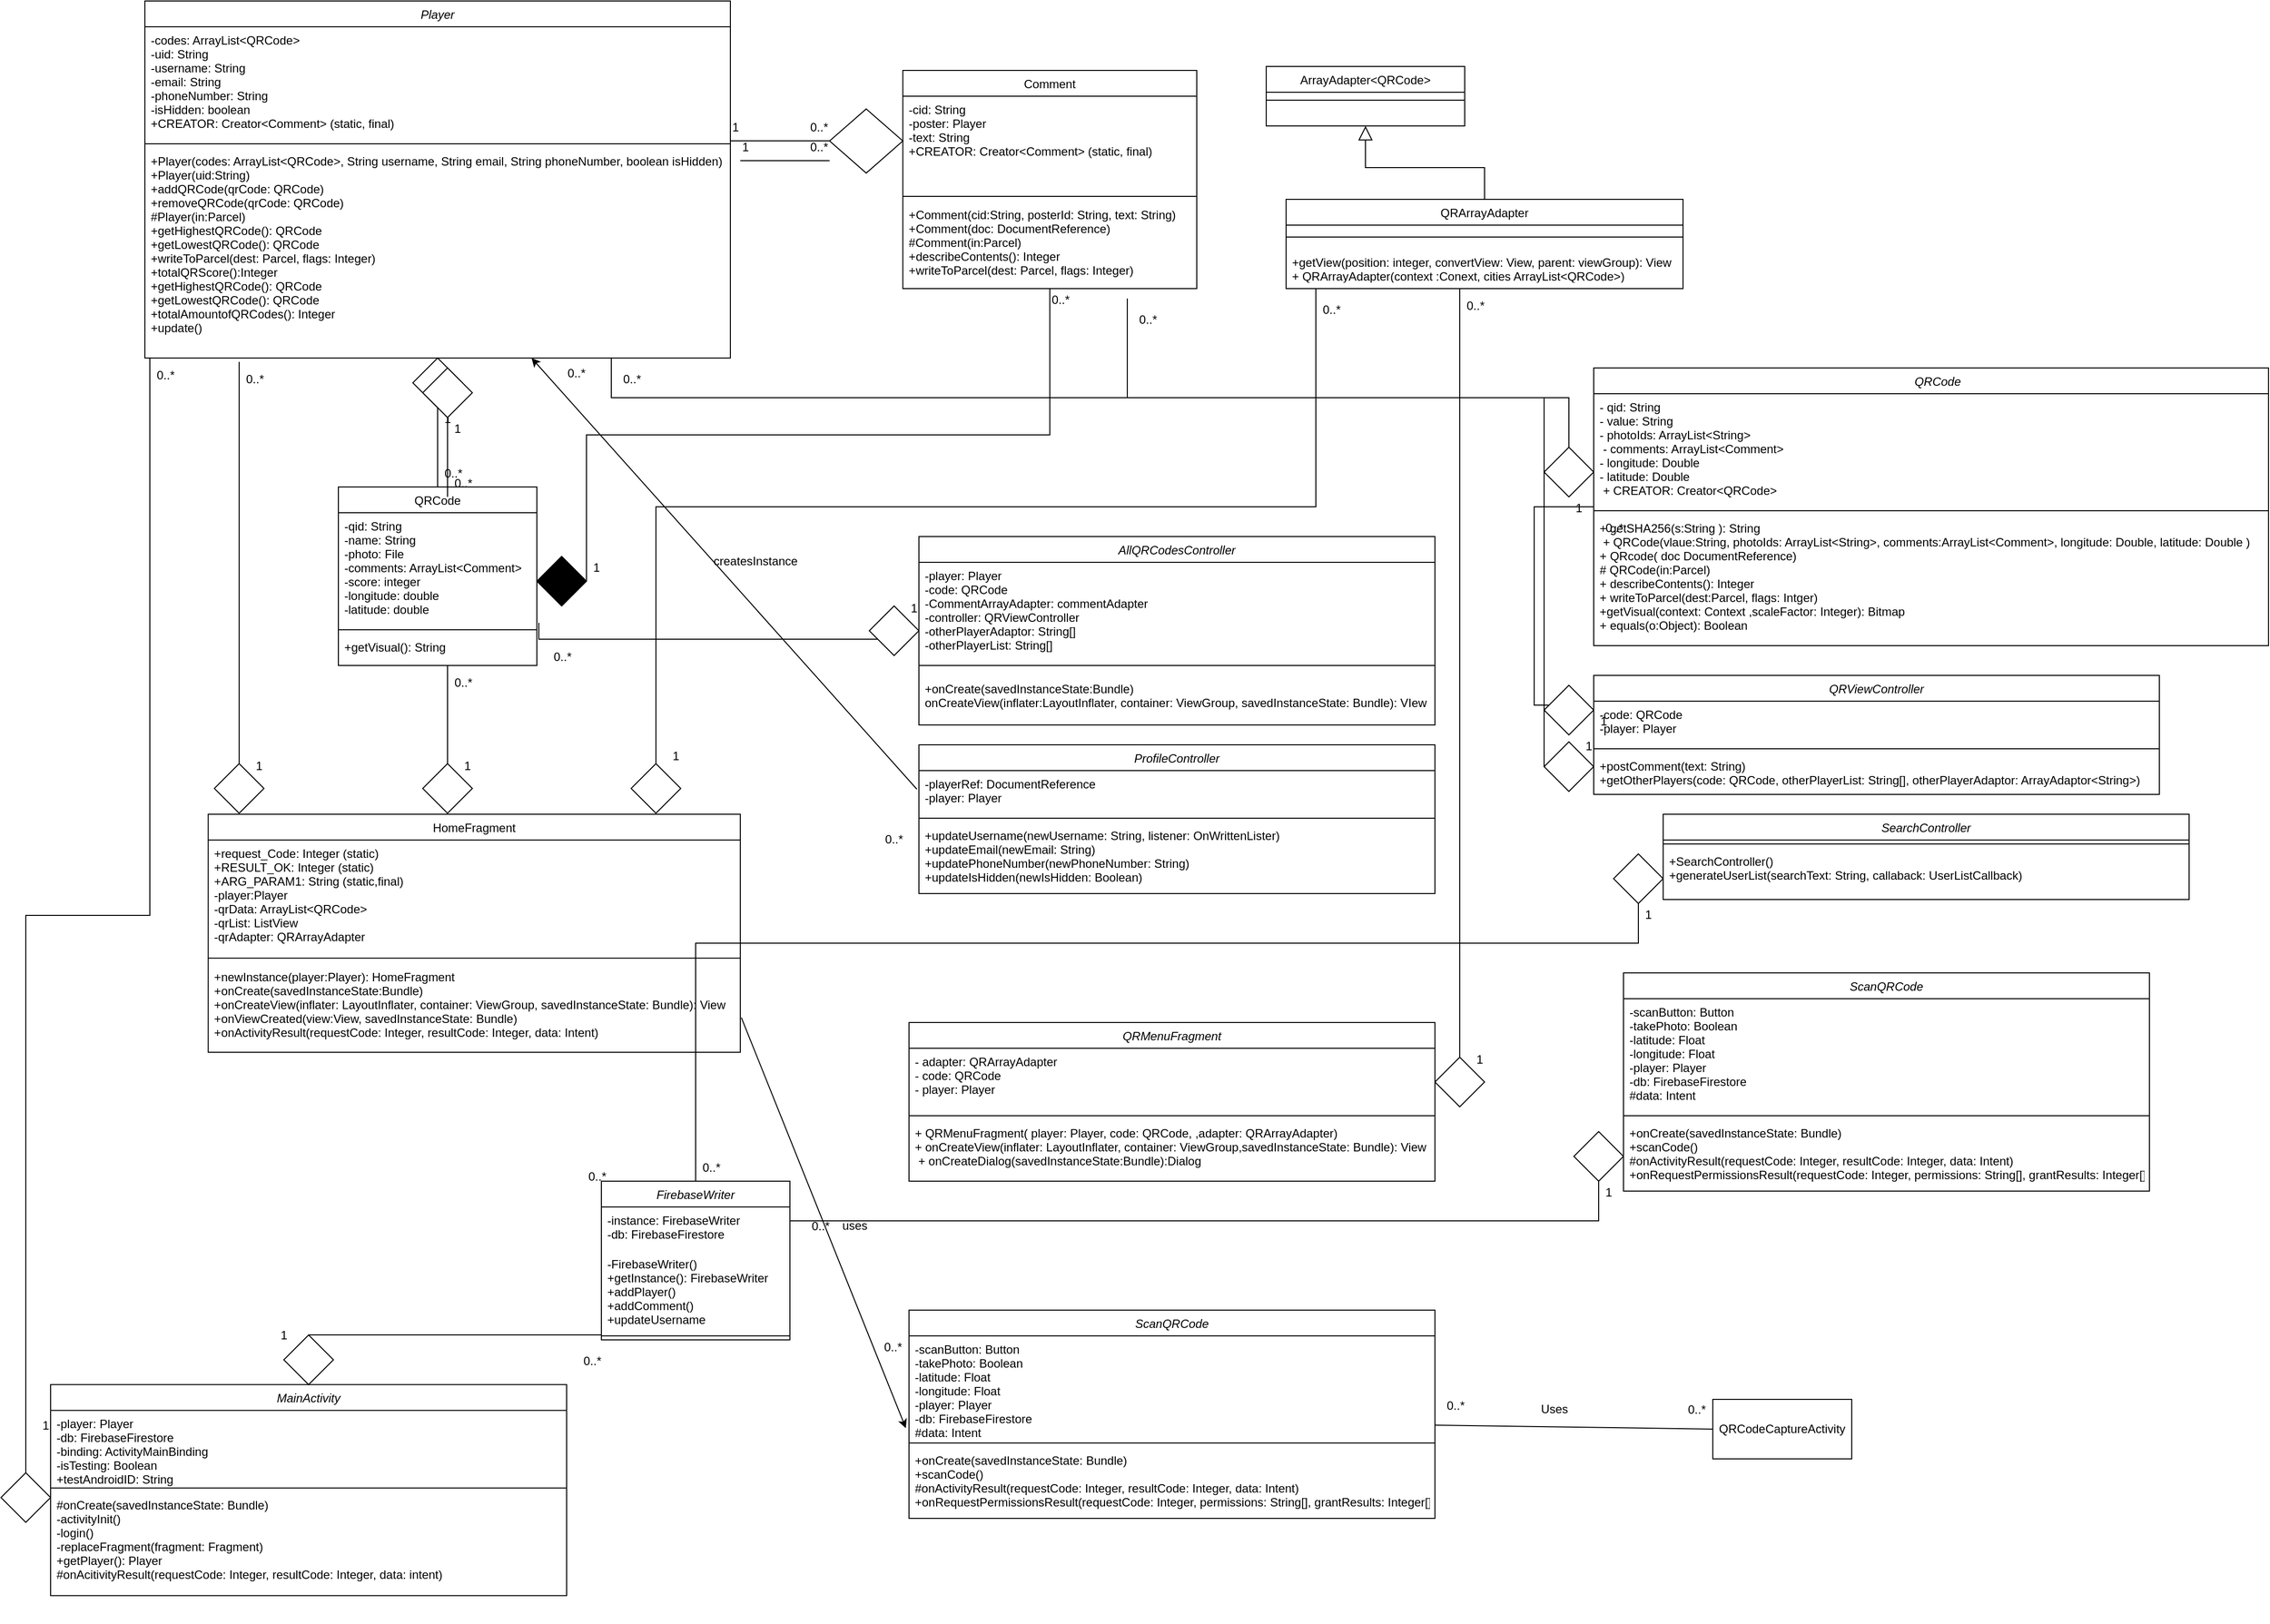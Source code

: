 <mxfile version="21.1.2" type="github">
  <diagram id="C5RBs43oDa-KdzZeNtuy" name="Page-1">
    <mxGraphModel dx="3321" dy="534" grid="1" gridSize="10" guides="1" tooltips="1" connect="1" arrows="1" fold="1" page="1" pageScale="1" pageWidth="2336" pageHeight="1654" math="0" shadow="0">
      <root>
        <mxCell id="WIyWlLk6GJQsqaUBKTNV-0" />
        <mxCell id="WIyWlLk6GJQsqaUBKTNV-1" parent="WIyWlLk6GJQsqaUBKTNV-0" />
        <mxCell id="zkfFHV4jXpPFQw0GAbJ--6" value="QRCode" style="swimlane;fontStyle=0;align=center;verticalAlign=top;childLayout=stackLayout;horizontal=1;startSize=26;horizontalStack=0;resizeParent=1;resizeLast=0;collapsible=1;marginBottom=0;rounded=0;shadow=0;strokeWidth=1;" parent="WIyWlLk6GJQsqaUBKTNV-1" vertex="1">
          <mxGeometry x="235" y="520" width="200" height="180" as="geometry">
            <mxRectangle x="130" y="380" width="160" height="26" as="alternateBounds" />
          </mxGeometry>
        </mxCell>
        <mxCell id="zkfFHV4jXpPFQw0GAbJ--7" value="-qid: String&#xa;-name: String&#xa;-photo: File&#xa;-comments: ArrayList&lt;Comment&gt;&#xa;-score: integer&#xa;-longitude: double&#xa;-latitude: double" style="text;align=left;verticalAlign=top;spacingLeft=4;spacingRight=4;overflow=hidden;rotatable=0;points=[[0,0.5],[1,0.5]];portConstraint=eastwest;" parent="zkfFHV4jXpPFQw0GAbJ--6" vertex="1">
          <mxGeometry y="26" width="200" height="114" as="geometry" />
        </mxCell>
        <mxCell id="zkfFHV4jXpPFQw0GAbJ--9" value="" style="line;html=1;strokeWidth=1;align=left;verticalAlign=middle;spacingTop=-1;spacingLeft=3;spacingRight=3;rotatable=0;labelPosition=right;points=[];portConstraint=eastwest;" parent="zkfFHV4jXpPFQw0GAbJ--6" vertex="1">
          <mxGeometry y="140" width="200" height="8" as="geometry" />
        </mxCell>
        <mxCell id="wJ786lOBI6JB7BBE6zlU-8" value="+getVisual(): String" style="text;align=left;verticalAlign=top;spacingLeft=4;spacingRight=4;overflow=hidden;rotatable=0;points=[[0,0.5],[1,0.5]];portConstraint=eastwest;" parent="zkfFHV4jXpPFQw0GAbJ--6" vertex="1">
          <mxGeometry y="148" width="200" height="30" as="geometry" />
        </mxCell>
        <mxCell id="zkfFHV4jXpPFQw0GAbJ--26" value="" style="endArrow=none;shadow=0;strokeWidth=1;rounded=0;endFill=0;edgeStyle=elbowEdgeStyle;elbow=vertical;entryX=0;entryY=0.5;entryDx=0;entryDy=0;" parent="WIyWlLk6GJQsqaUBKTNV-1" source="zkfFHV4jXpPFQw0GAbJ--0" target="2BQzIX3aD6I6nqEZA5Km-3" edge="1">
          <mxGeometry x="0.5" y="41" relative="1" as="geometry">
            <mxPoint x="380" y="192" as="sourcePoint" />
            <mxPoint x="750" y="155" as="targetPoint" />
            <mxPoint x="-40" y="32" as="offset" />
          </mxGeometry>
        </mxCell>
        <mxCell id="zkfFHV4jXpPFQw0GAbJ--27" value="1" style="resizable=0;align=left;verticalAlign=bottom;labelBackgroundColor=none;fontSize=12;" parent="zkfFHV4jXpPFQw0GAbJ--26" connectable="0" vertex="1">
          <mxGeometry x="-1" relative="1" as="geometry">
            <mxPoint y="-5" as="offset" />
          </mxGeometry>
        </mxCell>
        <mxCell id="zkfFHV4jXpPFQw0GAbJ--28" value="0..*" style="resizable=0;align=right;verticalAlign=bottom;labelBackgroundColor=none;fontSize=12;" parent="zkfFHV4jXpPFQw0GAbJ--26" connectable="0" vertex="1">
          <mxGeometry x="1" relative="1" as="geometry">
            <mxPoint y="-5" as="offset" />
          </mxGeometry>
        </mxCell>
        <mxCell id="2BQzIX3aD6I6nqEZA5Km-4" value="" style="group" parent="WIyWlLk6GJQsqaUBKTNV-1" vertex="1" connectable="0">
          <mxGeometry x="730" y="100" width="400" height="250" as="geometry" />
        </mxCell>
        <mxCell id="zkfFHV4jXpPFQw0GAbJ--17" value="Comment" style="swimlane;fontStyle=0;align=center;verticalAlign=top;childLayout=stackLayout;horizontal=1;startSize=26;horizontalStack=0;resizeParent=1;resizeLast=0;collapsible=1;marginBottom=0;rounded=0;shadow=0;strokeWidth=1;" parent="2BQzIX3aD6I6nqEZA5Km-4" vertex="1">
          <mxGeometry x="73.81" width="296.19" height="220" as="geometry">
            <mxRectangle x="550" y="140" width="160" height="26" as="alternateBounds" />
          </mxGeometry>
        </mxCell>
        <mxCell id="zkfFHV4jXpPFQw0GAbJ--18" value="-cid: String&#xa;-poster: Player&#xa;-text: String&#xa;+CREATOR: Creator&lt;Comment&gt; (static, final)" style="text;align=left;verticalAlign=top;spacingLeft=4;spacingRight=4;overflow=hidden;rotatable=0;points=[[0,0.5],[1,0.5]];portConstraint=eastwest;" parent="zkfFHV4jXpPFQw0GAbJ--17" vertex="1">
          <mxGeometry y="26" width="296.19" height="95.765" as="geometry" />
        </mxCell>
        <mxCell id="zkfFHV4jXpPFQw0GAbJ--23" value="" style="line;html=1;strokeWidth=1;align=left;verticalAlign=middle;spacingTop=-1;spacingLeft=3;spacingRight=3;rotatable=0;labelPosition=right;points=[];portConstraint=eastwest;" parent="zkfFHV4jXpPFQw0GAbJ--17" vertex="1">
          <mxGeometry y="121.765" width="296.19" height="10.353" as="geometry" />
        </mxCell>
        <mxCell id="8-i2YcRf8_cl_0pRVRHD-7" value="+Comment(cid:String, posterId: String, text: String)&#xa;+Comment(doc: DocumentReference)&#xa;#Comment(in:Parcel)&#xa;+describeContents(): Integer&#xa;+writeToParcel(dest: Parcel, flags: Integer)&#xa;" style="text;align=left;verticalAlign=top;spacingLeft=4;spacingRight=4;overflow=hidden;rotatable=0;points=[[0,0.5],[1,0.5]];portConstraint=eastwest;" parent="zkfFHV4jXpPFQw0GAbJ--17" vertex="1">
          <mxGeometry y="132.118" width="296.19" height="77.88" as="geometry" />
        </mxCell>
        <mxCell id="2BQzIX3aD6I6nqEZA5Km-3" value="" style="rhombus;whiteSpace=wrap;html=1;" parent="2BQzIX3aD6I6nqEZA5Km-4" vertex="1">
          <mxGeometry y="38.824" width="73.81" height="64.706" as="geometry" />
        </mxCell>
        <mxCell id="2BQzIX3aD6I6nqEZA5Km-7" value="" style="endArrow=none;shadow=0;strokeWidth=1;rounded=0;endFill=0;edgeStyle=elbowEdgeStyle;elbow=vertical;entryX=0.5;entryY=1;entryDx=0;entryDy=0;exitX=0.5;exitY=0;exitDx=0;exitDy=0;" parent="WIyWlLk6GJQsqaUBKTNV-1" source="zkfFHV4jXpPFQw0GAbJ--6" target="2BQzIX3aD6I6nqEZA5Km-10" edge="1">
          <mxGeometry x="0.5" y="41" relative="1" as="geometry">
            <mxPoint x="210" y="265" as="sourcePoint" />
            <mxPoint x="330" y="255" as="targetPoint" />
            <mxPoint x="-40" y="32" as="offset" />
          </mxGeometry>
        </mxCell>
        <mxCell id="2BQzIX3aD6I6nqEZA5Km-8" value="0..*" style="resizable=0;align=left;verticalAlign=bottom;labelBackgroundColor=none;fontSize=12;" parent="2BQzIX3aD6I6nqEZA5Km-7" connectable="0" vertex="1">
          <mxGeometry x="-1" relative="1" as="geometry">
            <mxPoint x="5" y="-5" as="offset" />
          </mxGeometry>
        </mxCell>
        <mxCell id="2BQzIX3aD6I6nqEZA5Km-9" value="1" style="resizable=0;align=right;verticalAlign=bottom;labelBackgroundColor=none;fontSize=12;" parent="2BQzIX3aD6I6nqEZA5Km-7" connectable="0" vertex="1">
          <mxGeometry x="1" relative="1" as="geometry">
            <mxPoint x="15" y="20" as="offset" />
          </mxGeometry>
        </mxCell>
        <mxCell id="2BQzIX3aD6I6nqEZA5Km-11" value="" style="group" parent="WIyWlLk6GJQsqaUBKTNV-1" vertex="1" connectable="0">
          <mxGeometry x="40" y="30" width="590" height="360" as="geometry" />
        </mxCell>
        <mxCell id="zkfFHV4jXpPFQw0GAbJ--0" value="Player" style="swimlane;fontStyle=2;align=center;verticalAlign=top;childLayout=stackLayout;horizontal=1;startSize=26;horizontalStack=0;resizeParent=1;resizeLast=0;collapsible=1;marginBottom=0;rounded=0;shadow=0;strokeWidth=1;" parent="2BQzIX3aD6I6nqEZA5Km-11" vertex="1">
          <mxGeometry width="590" height="360" as="geometry">
            <mxRectangle x="220" y="120" width="160" height="26" as="alternateBounds" />
          </mxGeometry>
        </mxCell>
        <mxCell id="zkfFHV4jXpPFQw0GAbJ--1" value="-codes: ArrayList&lt;QRCode&gt;&#xa;-uid: String&#xa;-username: String&#xa;-email: String&#xa;-phoneNumber: String&#xa;-isHidden: boolean&#xa;+CREATOR: Creator&lt;Comment&gt; (static, final)" style="text;align=left;verticalAlign=top;spacingLeft=4;spacingRight=4;overflow=hidden;rotatable=0;points=[[0,0.5],[1,0.5]];portConstraint=eastwest;" parent="zkfFHV4jXpPFQw0GAbJ--0" vertex="1">
          <mxGeometry y="26" width="590" height="114" as="geometry" />
        </mxCell>
        <mxCell id="zkfFHV4jXpPFQw0GAbJ--4" value="" style="line;html=1;strokeWidth=1;align=left;verticalAlign=middle;spacingTop=-1;spacingLeft=3;spacingRight=3;rotatable=0;labelPosition=right;points=[];portConstraint=eastwest;" parent="zkfFHV4jXpPFQw0GAbJ--0" vertex="1">
          <mxGeometry y="140" width="590" height="8" as="geometry" />
        </mxCell>
        <mxCell id="zkfFHV4jXpPFQw0GAbJ--5" value="+Player(codes: ArrayList&lt;QRCode&gt;, String username, String email, String phoneNumber, boolean isHidden)&#xa;+Player(uid:String)&#xa;+addQRCode(qrCode: QRCode)&#xa;+removeQRCode(qrCode: QRCode)&#xa;#Player(in:Parcel)&#xa;+getHighestQRCode(): QRCode&#xa;+getLowestQRCode(): QRCode&#xa;+writeToParcel(dest: Parcel, flags: Integer)&#xa;+totalQRScore():Integer&#xa;+getHighestQRCode(): QRCode&#xa;+getLowestQRCode(): QRCode&#xa;+totalAmountofQRCodes(): Integer&#xa;+update()&#xa;&#xa;" style="text;align=left;verticalAlign=top;spacingLeft=4;spacingRight=4;overflow=hidden;rotatable=0;points=[[0,0.5],[1,0.5]];portConstraint=eastwest;" parent="zkfFHV4jXpPFQw0GAbJ--0" vertex="1">
          <mxGeometry y="148" width="590" height="212" as="geometry" />
        </mxCell>
        <mxCell id="2BQzIX3aD6I6nqEZA5Km-12" value="" style="endArrow=none;shadow=0;strokeWidth=1;rounded=0;endFill=0;edgeStyle=elbowEdgeStyle;elbow=vertical;entryX=1;entryY=0.5;entryDx=0;entryDy=0;exitX=0.5;exitY=1;exitDx=0;exitDy=0;" parent="WIyWlLk6GJQsqaUBKTNV-1" source="zkfFHV4jXpPFQw0GAbJ--17" target="2BQzIX3aD6I6nqEZA5Km-15" edge="1">
          <mxGeometry x="0.5" y="41" relative="1" as="geometry">
            <mxPoint x="760" y="270" as="sourcePoint" />
            <mxPoint x="500" y="485" as="targetPoint" />
            <mxPoint x="-40" y="32" as="offset" />
          </mxGeometry>
        </mxCell>
        <mxCell id="2BQzIX3aD6I6nqEZA5Km-13" value="0..*" style="resizable=0;align=left;verticalAlign=bottom;labelBackgroundColor=none;fontSize=12;" parent="2BQzIX3aD6I6nqEZA5Km-12" connectable="0" vertex="1">
          <mxGeometry x="-1" relative="1" as="geometry">
            <mxPoint y="20" as="offset" />
          </mxGeometry>
        </mxCell>
        <mxCell id="2BQzIX3aD6I6nqEZA5Km-14" value="1" style="resizable=0;align=right;verticalAlign=bottom;labelBackgroundColor=none;fontSize=12;" parent="2BQzIX3aD6I6nqEZA5Km-12" connectable="0" vertex="1">
          <mxGeometry x="1" relative="1" as="geometry">
            <mxPoint x="15" y="-5" as="offset" />
          </mxGeometry>
        </mxCell>
        <mxCell id="2BQzIX3aD6I6nqEZA5Km-15" value="" style="rhombus;whiteSpace=wrap;html=1;fillColor=#000000;" parent="WIyWlLk6GJQsqaUBKTNV-1" vertex="1">
          <mxGeometry x="435" y="590" width="50" height="50" as="geometry" />
        </mxCell>
        <mxCell id="wJ786lOBI6JB7BBE6zlU-0" value="" style="group" parent="WIyWlLk6GJQsqaUBKTNV-1" vertex="1" connectable="0">
          <mxGeometry x="1190" y="230" width="400" height="90" as="geometry" />
        </mxCell>
        <mxCell id="wJ786lOBI6JB7BBE6zlU-1" value="QRArrayAdapter" style="swimlane;fontStyle=0;align=center;verticalAlign=top;childLayout=stackLayout;horizontal=1;startSize=26;horizontalStack=0;resizeParent=1;resizeLast=0;collapsible=1;marginBottom=0;rounded=0;shadow=0;strokeWidth=1;container=0;" parent="wJ786lOBI6JB7BBE6zlU-0" vertex="1">
          <mxGeometry width="400" height="90" as="geometry">
            <mxRectangle x="220" y="120" width="160" height="26" as="alternateBounds" />
          </mxGeometry>
        </mxCell>
        <mxCell id="wJ786lOBI6JB7BBE6zlU-2" value="" style="line;html=1;strokeWidth=1;align=left;verticalAlign=middle;spacingTop=-1;spacingLeft=3;spacingRight=3;rotatable=0;labelPosition=right;points=[];portConstraint=eastwest;container=0;" parent="wJ786lOBI6JB7BBE6zlU-0" vertex="1">
          <mxGeometry y="26" width="400" height="24" as="geometry" />
        </mxCell>
        <mxCell id="wJ786lOBI6JB7BBE6zlU-3" value="+getView(position: integer, convertView: View, parent: viewGroup): View&#xa;+ QRArrayAdapter(context :Conext, cities ArrayList&lt;QRCode&gt;)" style="text;align=left;verticalAlign=top;spacingLeft=4;spacingRight=4;overflow=hidden;rotatable=0;points=[[0,0.5],[1,0.5]];portConstraint=eastwest;container=0;" parent="wJ786lOBI6JB7BBE6zlU-0" vertex="1">
          <mxGeometry y="50" width="400" height="30" as="geometry" />
        </mxCell>
        <mxCell id="wJ786lOBI6JB7BBE6zlU-4" value="" style="group" parent="WIyWlLk6GJQsqaUBKTNV-1" vertex="1" connectable="0">
          <mxGeometry x="1170" y="96" width="200" height="60" as="geometry" />
        </mxCell>
        <mxCell id="wJ786lOBI6JB7BBE6zlU-5" value="ArrayAdapter&lt;QRCode&gt;" style="swimlane;fontStyle=0;align=center;verticalAlign=top;childLayout=stackLayout;horizontal=1;startSize=26;horizontalStack=0;resizeParent=1;resizeLast=0;collapsible=1;marginBottom=0;rounded=0;shadow=0;strokeWidth=1;container=0;" parent="wJ786lOBI6JB7BBE6zlU-4" vertex="1">
          <mxGeometry width="200" height="60" as="geometry">
            <mxRectangle x="220" y="120" width="160" height="26" as="alternateBounds" />
          </mxGeometry>
        </mxCell>
        <mxCell id="wJ786lOBI6JB7BBE6zlU-6" value="" style="line;html=1;strokeWidth=1;align=left;verticalAlign=middle;spacingTop=-1;spacingLeft=3;spacingRight=3;rotatable=0;labelPosition=right;points=[];portConstraint=eastwest;container=0;" parent="wJ786lOBI6JB7BBE6zlU-5" vertex="1">
          <mxGeometry y="26" width="200" height="16" as="geometry" />
        </mxCell>
        <mxCell id="wJ786lOBI6JB7BBE6zlU-7" style="edgeStyle=orthogonalEdgeStyle;rounded=0;orthogonalLoop=1;jettySize=auto;html=1;exitX=0.5;exitY=0;exitDx=0;exitDy=0;entryX=0.5;entryY=1;entryDx=0;entryDy=0;endArrow=block;endFill=0;endSize=12;" parent="WIyWlLk6GJQsqaUBKTNV-1" source="wJ786lOBI6JB7BBE6zlU-1" target="wJ786lOBI6JB7BBE6zlU-5" edge="1">
          <mxGeometry relative="1" as="geometry" />
        </mxCell>
        <mxCell id="8-i2YcRf8_cl_0pRVRHD-8" value="" style="group" parent="WIyWlLk6GJQsqaUBKTNV-1" vertex="1" connectable="0">
          <mxGeometry x="30" y="850" width="610" height="250" as="geometry" />
        </mxCell>
        <mxCell id="8-i2YcRf8_cl_0pRVRHD-9" value="HomeFragment" style="swimlane;fontStyle=0;align=center;verticalAlign=top;childLayout=stackLayout;horizontal=1;startSize=26;horizontalStack=0;resizeParent=1;resizeLast=0;collapsible=1;marginBottom=0;rounded=0;shadow=0;strokeWidth=1;" parent="8-i2YcRf8_cl_0pRVRHD-8" vertex="1">
          <mxGeometry x="73.81" width="536.19" height="240" as="geometry">
            <mxRectangle x="550" y="140" width="160" height="26" as="alternateBounds" />
          </mxGeometry>
        </mxCell>
        <mxCell id="8-i2YcRf8_cl_0pRVRHD-10" value="+request_Code: Integer (static)&#xa;+RESULT_OK: Integer (static)&#xa;+ARG_PARAM1: String (static,final)&#xa;-player:Player&#xa;-qrData: ArrayList&lt;QRCode&gt;&#xa;-qrList: ListView&#xa;-qrAdapter: QRArrayAdapter" style="text;align=left;verticalAlign=top;spacingLeft=4;spacingRight=4;overflow=hidden;rotatable=0;points=[[0,0.5],[1,0.5]];portConstraint=eastwest;" parent="8-i2YcRf8_cl_0pRVRHD-9" vertex="1">
          <mxGeometry y="26" width="536.19" height="114" as="geometry" />
        </mxCell>
        <mxCell id="8-i2YcRf8_cl_0pRVRHD-11" value="" style="line;html=1;strokeWidth=1;align=left;verticalAlign=middle;spacingTop=-1;spacingLeft=3;spacingRight=3;rotatable=0;labelPosition=right;points=[];portConstraint=eastwest;" parent="8-i2YcRf8_cl_0pRVRHD-9" vertex="1">
          <mxGeometry y="140" width="536.19" height="10.353" as="geometry" />
        </mxCell>
        <mxCell id="8-i2YcRf8_cl_0pRVRHD-12" value="+newInstance(player:Player): HomeFragment&#xa;+onCreate(savedInstanceState:Bundle)&#xa;+onCreateView(inflater: LayoutInflater, container: ViewGroup, savedInstanceState: Bundle): View&#xa;+onViewCreated(view:View, savedInstanceState: Bundle)&#xa;+onActivityResult(requestCode: Integer, resultCode: Integer, data: Intent)" style="text;align=left;verticalAlign=top;spacingLeft=4;spacingRight=4;overflow=hidden;rotatable=0;points=[[0,0.5],[1,0.5]];portConstraint=eastwest;" parent="8-i2YcRf8_cl_0pRVRHD-9" vertex="1">
          <mxGeometry y="150.353" width="536.19" height="77.88" as="geometry" />
        </mxCell>
        <mxCell id="8-i2YcRf8_cl_0pRVRHD-20" value="" style="group" parent="WIyWlLk6GJQsqaUBKTNV-1" vertex="1" connectable="0">
          <mxGeometry x="-105" y="1174" width="685" height="480" as="geometry" />
        </mxCell>
        <mxCell id="8-i2YcRf8_cl_0pRVRHD-25" value="" style="group" parent="8-i2YcRf8_cl_0pRVRHD-20" vertex="1" connectable="0">
          <mxGeometry x="60" y="179.999" width="520" height="311.111" as="geometry" />
        </mxCell>
        <mxCell id="8-i2YcRf8_cl_0pRVRHD-26" value="MainActivity" style="swimlane;fontStyle=2;align=center;verticalAlign=top;childLayout=stackLayout;horizontal=1;startSize=26;horizontalStack=0;resizeParent=1;resizeLast=0;collapsible=1;marginBottom=0;rounded=0;shadow=0;strokeWidth=1;" parent="8-i2YcRf8_cl_0pRVRHD-25" vertex="1">
          <mxGeometry x="-10" y="71.111" width="520" height="212.703" as="geometry">
            <mxRectangle x="220" y="120" width="160" height="26" as="alternateBounds" />
          </mxGeometry>
        </mxCell>
        <mxCell id="8-i2YcRf8_cl_0pRVRHD-27" value="-player: Player&#xa;-db: FirebaseFirestore&#xa;-binding: ActivityMainBinding&#xa;-isTesting: Boolean&#xa;+testAndroidID: String&#xa;" style="text;align=left;verticalAlign=top;spacingLeft=4;spacingRight=4;overflow=hidden;rotatable=0;points=[[0,0.5],[1,0.5]];portConstraint=eastwest;" parent="8-i2YcRf8_cl_0pRVRHD-26" vertex="1">
          <mxGeometry y="26" width="520" height="74.667" as="geometry" />
        </mxCell>
        <mxCell id="8-i2YcRf8_cl_0pRVRHD-28" value="" style="line;html=1;strokeWidth=1;align=left;verticalAlign=middle;spacingTop=-1;spacingLeft=3;spacingRight=3;rotatable=0;labelPosition=right;points=[];portConstraint=eastwest;" parent="8-i2YcRf8_cl_0pRVRHD-26" vertex="1">
          <mxGeometry y="100.667" width="520" height="7.111" as="geometry" />
        </mxCell>
        <mxCell id="8-i2YcRf8_cl_0pRVRHD-29" value="#onCreate(savedInstanceState: Bundle)&#xa;-activityInit()&#xa;-login()&#xa;-replaceFragment(fragment: Fragment)&#xa;+getPlayer(): Player&#xa;#onAcitivityResult(requestCode: Integer, resultCode: Integer, data: intent)" style="text;align=left;verticalAlign=top;spacingLeft=4;spacingRight=4;overflow=hidden;rotatable=0;points=[[0,0.5],[1,0.5]];portConstraint=eastwest;fontStyle=0" parent="8-i2YcRf8_cl_0pRVRHD-26" vertex="1">
          <mxGeometry y="107.778" width="520" height="90.667" as="geometry" />
        </mxCell>
        <mxCell id="8-i2YcRf8_cl_0pRVRHD-96" value="" style="rhombus;whiteSpace=wrap;html=1;" parent="8-i2YcRf8_cl_0pRVRHD-25" vertex="1">
          <mxGeometry x="225" y="21.111" width="50" height="50" as="geometry" />
        </mxCell>
        <mxCell id="8-i2YcRf8_cl_0pRVRHD-91" value="" style="rhombus;whiteSpace=wrap;html=1;" parent="8-i2YcRf8_cl_0pRVRHD-20" vertex="1">
          <mxGeometry y="340" width="50" height="50" as="geometry" />
        </mxCell>
        <mxCell id="8-i2YcRf8_cl_0pRVRHD-116" value="0..*" style="resizable=0;align=left;verticalAlign=bottom;labelBackgroundColor=none;fontSize=12;" parent="8-i2YcRf8_cl_0pRVRHD-20" connectable="0" vertex="1">
          <mxGeometry x="590" y="50" as="geometry" />
        </mxCell>
        <mxCell id="8-i2YcRf8_cl_0pRVRHD-21" value="AllQRCodesController" style="swimlane;fontStyle=2;align=center;verticalAlign=top;childLayout=stackLayout;horizontal=1;startSize=26;horizontalStack=0;resizeParent=1;resizeLast=0;collapsible=1;marginBottom=0;rounded=0;shadow=0;strokeWidth=1;" parent="WIyWlLk6GJQsqaUBKTNV-1" vertex="1">
          <mxGeometry x="820" y="570" width="520" height="190" as="geometry">
            <mxRectangle x="220" y="120" width="160" height="26" as="alternateBounds" />
          </mxGeometry>
        </mxCell>
        <mxCell id="8-i2YcRf8_cl_0pRVRHD-22" value="-player: Player&#xa;-code: QRCode&#xa;-CommentArrayAdapter: commentAdapter&#xa;-controller: QRViewController&#xa;-otherPlayerAdaptor: String[]&#xa;-otherPlayerList: String[]" style="text;align=left;verticalAlign=top;spacingLeft=4;spacingRight=4;overflow=hidden;rotatable=0;points=[[0,0.5],[1,0.5]];portConstraint=eastwest;" parent="8-i2YcRf8_cl_0pRVRHD-21" vertex="1">
          <mxGeometry y="26" width="520" height="94" as="geometry" />
        </mxCell>
        <mxCell id="8-i2YcRf8_cl_0pRVRHD-23" value="" style="line;html=1;strokeWidth=1;align=left;verticalAlign=middle;spacingTop=-1;spacingLeft=3;spacingRight=3;rotatable=0;labelPosition=right;points=[];portConstraint=eastwest;" parent="8-i2YcRf8_cl_0pRVRHD-21" vertex="1">
          <mxGeometry y="120" width="520" height="20" as="geometry" />
        </mxCell>
        <mxCell id="8-i2YcRf8_cl_0pRVRHD-24" value="+onCreate(savedInstanceState:Bundle)&#xa;onCreateView(inflater:LayoutInflater, container: ViewGroup, savedInstanceState: Bundle): VIew&#xa;" style="text;align=left;verticalAlign=top;spacingLeft=4;spacingRight=4;overflow=hidden;rotatable=0;points=[[0,0.5],[1,0.5]];portConstraint=eastwest;fontStyle=0" parent="8-i2YcRf8_cl_0pRVRHD-21" vertex="1">
          <mxGeometry y="140" width="520" height="50" as="geometry" />
        </mxCell>
        <mxCell id="8-i2YcRf8_cl_0pRVRHD-34" value="ProfileController" style="swimlane;fontStyle=2;align=center;verticalAlign=top;childLayout=stackLayout;horizontal=1;startSize=26;horizontalStack=0;resizeParent=1;resizeLast=0;collapsible=1;marginBottom=0;rounded=0;shadow=0;strokeWidth=1;" parent="WIyWlLk6GJQsqaUBKTNV-1" vertex="1">
          <mxGeometry x="820" y="780" width="520" height="150" as="geometry">
            <mxRectangle x="220" y="120" width="160" height="26" as="alternateBounds" />
          </mxGeometry>
        </mxCell>
        <mxCell id="8-i2YcRf8_cl_0pRVRHD-35" value="-playerRef: DocumentReference&#xa;-player: Player" style="text;align=left;verticalAlign=top;spacingLeft=4;spacingRight=4;overflow=hidden;rotatable=0;points=[[0,0.5],[1,0.5]];portConstraint=eastwest;" parent="8-i2YcRf8_cl_0pRVRHD-34" vertex="1">
          <mxGeometry y="26" width="520" height="44" as="geometry" />
        </mxCell>
        <mxCell id="8-i2YcRf8_cl_0pRVRHD-36" value="" style="line;html=1;strokeWidth=1;align=left;verticalAlign=middle;spacingTop=-1;spacingLeft=3;spacingRight=3;rotatable=0;labelPosition=right;points=[];portConstraint=eastwest;" parent="8-i2YcRf8_cl_0pRVRHD-34" vertex="1">
          <mxGeometry y="70" width="520" height="8" as="geometry" />
        </mxCell>
        <mxCell id="8-i2YcRf8_cl_0pRVRHD-37" value="+updateUsername(newUsername: String, listener: OnWrittenLister)&#xa;+updateEmail(newEmail: String)&#xa;+updatePhoneNumber(newPhoneNumber: String)&#xa;+updateIsHidden(newIsHidden: Boolean)&#xa;" style="text;align=left;verticalAlign=top;spacingLeft=4;spacingRight=4;overflow=hidden;rotatable=0;points=[[0,0.5],[1,0.5]];portConstraint=eastwest;fontStyle=0" parent="8-i2YcRf8_cl_0pRVRHD-34" vertex="1">
          <mxGeometry y="78" width="520" height="72" as="geometry" />
        </mxCell>
        <mxCell id="2BQzIX3aD6I6nqEZA5Km-10" value="" style="rhombus;whiteSpace=wrap;html=1;" parent="WIyWlLk6GJQsqaUBKTNV-1" vertex="1">
          <mxGeometry x="310" y="390" width="50" height="50" as="geometry" />
        </mxCell>
        <mxCell id="8-i2YcRf8_cl_0pRVRHD-50" value="QRCodeCaptureActivity" style="whiteSpace=wrap;html=1;" parent="WIyWlLk6GJQsqaUBKTNV-1" vertex="1">
          <mxGeometry x="1620" y="1440" width="140" height="60" as="geometry" />
        </mxCell>
        <mxCell id="8-i2YcRf8_cl_0pRVRHD-53" value="    QRCode" style="swimlane;fontStyle=2;align=center;verticalAlign=top;childLayout=stackLayout;horizontal=1;startSize=26;horizontalStack=0;resizeParent=1;resizeLast=0;collapsible=1;marginBottom=0;rounded=0;shadow=0;strokeWidth=1;" parent="WIyWlLk6GJQsqaUBKTNV-1" vertex="1">
          <mxGeometry x="1500" y="400" width="680" height="280" as="geometry">
            <mxRectangle x="220" y="120" width="160" height="26" as="alternateBounds" />
          </mxGeometry>
        </mxCell>
        <mxCell id="8-i2YcRf8_cl_0pRVRHD-54" value="- qid: String&#xa;- value: String&#xa;- photoIds: ArrayList&lt;String&gt; &#xa; - comments: ArrayList&lt;Comment&gt; &#xa;- longitude: Double&#xa;- latitude: Double&#xa; + CREATOR: Creator&lt;QRCode&gt;&#xa;" style="text;align=left;verticalAlign=top;spacingLeft=4;spacingRight=4;overflow=hidden;rotatable=0;points=[[0,0.5],[1,0.5]];portConstraint=eastwest;" parent="8-i2YcRf8_cl_0pRVRHD-53" vertex="1">
          <mxGeometry y="26" width="680" height="114" as="geometry" />
        </mxCell>
        <mxCell id="8-i2YcRf8_cl_0pRVRHD-55" value="" style="line;html=1;strokeWidth=1;align=left;verticalAlign=middle;spacingTop=-1;spacingLeft=3;spacingRight=3;rotatable=0;labelPosition=right;points=[];portConstraint=eastwest;" parent="8-i2YcRf8_cl_0pRVRHD-53" vertex="1">
          <mxGeometry y="140" width="680" height="8" as="geometry" />
        </mxCell>
        <mxCell id="8-i2YcRf8_cl_0pRVRHD-56" value="+ getSHA256(s:String ): String&#xa; + QRCode(vlaue:String, photoIds: ArrayList&lt;String&gt;, comments:ArrayList&lt;Comment&gt;, longitude: Double, latitude: Double  )&#xa;+ QRcode( doc DocumentReference)&#xa;#  QRCode(in:Parcel)&#xa;+  describeContents(): Integer&#xa;+  writeToParcel(dest:Parcel, flags: Intger)&#xa;+getVisual(context: Context ,scaleFactor: Integer): Bitmap&#xa;+ equals(o:Object): Boolean" style="text;align=left;verticalAlign=top;spacingLeft=4;spacingRight=4;overflow=hidden;rotatable=0;points=[[0,0.5],[1,0.5]];portConstraint=eastwest;fontStyle=0" parent="8-i2YcRf8_cl_0pRVRHD-53" vertex="1">
          <mxGeometry y="148" width="680" height="132" as="geometry" />
        </mxCell>
        <mxCell id="8-i2YcRf8_cl_0pRVRHD-57" value="QRMenuFragment" style="swimlane;fontStyle=2;align=center;verticalAlign=top;childLayout=stackLayout;horizontal=1;startSize=26;horizontalStack=0;resizeParent=1;resizeLast=0;collapsible=1;marginBottom=0;rounded=0;shadow=0;strokeWidth=1;" parent="WIyWlLk6GJQsqaUBKTNV-1" vertex="1">
          <mxGeometry x="810" y="1060" width="530" height="160" as="geometry">
            <mxRectangle x="220" y="120" width="160" height="26" as="alternateBounds" />
          </mxGeometry>
        </mxCell>
        <mxCell id="8-i2YcRf8_cl_0pRVRHD-58" value="- adapter:  QRArrayAdapter&#xa;- code: QRCode&#xa;- player: Player" style="text;align=left;verticalAlign=top;spacingLeft=4;spacingRight=4;overflow=hidden;rotatable=0;points=[[0,0.5],[1,0.5]];portConstraint=eastwest;" parent="8-i2YcRf8_cl_0pRVRHD-57" vertex="1">
          <mxGeometry y="26" width="530" height="64" as="geometry" />
        </mxCell>
        <mxCell id="8-i2YcRf8_cl_0pRVRHD-59" value="" style="line;html=1;strokeWidth=1;align=left;verticalAlign=middle;spacingTop=-1;spacingLeft=3;spacingRight=3;rotatable=0;labelPosition=right;points=[];portConstraint=eastwest;" parent="8-i2YcRf8_cl_0pRVRHD-57" vertex="1">
          <mxGeometry y="90" width="530" height="8" as="geometry" />
        </mxCell>
        <mxCell id="8-i2YcRf8_cl_0pRVRHD-60" value="+ QRMenuFragment( player: Player, code: QRCode, ,adapter: QRArrayAdapter)&#xa;+ onCreateView(inflater: LayoutInflater, container:  ViewGroup,savedInstanceState: Bundle): View&#xa; + onCreateDialog(savedInstanceState:Bundle):Dialog&#xa; " style="text;align=left;verticalAlign=top;spacingLeft=4;spacingRight=4;overflow=hidden;rotatable=0;points=[[0,0.5],[1,0.5]];portConstraint=eastwest;fontStyle=0" parent="8-i2YcRf8_cl_0pRVRHD-57" vertex="1">
          <mxGeometry y="98" width="530" height="62" as="geometry" />
        </mxCell>
        <mxCell id="8-i2YcRf8_cl_0pRVRHD-61" value="ScanQRCode" style="swimlane;fontStyle=2;align=center;verticalAlign=top;childLayout=stackLayout;horizontal=1;startSize=26;horizontalStack=0;resizeParent=1;resizeLast=0;collapsible=1;marginBottom=0;rounded=0;shadow=0;strokeWidth=1;" parent="WIyWlLk6GJQsqaUBKTNV-1" vertex="1">
          <mxGeometry x="810" y="1350" width="530" height="210" as="geometry">
            <mxRectangle x="220" y="120" width="160" height="26" as="alternateBounds" />
          </mxGeometry>
        </mxCell>
        <mxCell id="8-i2YcRf8_cl_0pRVRHD-62" value="-scanButton: Button&#xa;-takePhoto: Boolean&#xa;-latitude: Float&#xa;-longitude: Float&#xa;-player: Player&#xa;-db: FirebaseFirestore&#xa;#data: Intent" style="text;align=left;verticalAlign=top;spacingLeft=4;spacingRight=4;overflow=hidden;rotatable=0;points=[[0,0.5],[1,0.5]];portConstraint=eastwest;" parent="8-i2YcRf8_cl_0pRVRHD-61" vertex="1">
          <mxGeometry y="26" width="530" height="104" as="geometry" />
        </mxCell>
        <mxCell id="8-i2YcRf8_cl_0pRVRHD-63" value="" style="line;html=1;strokeWidth=1;align=left;verticalAlign=middle;spacingTop=-1;spacingLeft=3;spacingRight=3;rotatable=0;labelPosition=right;points=[];portConstraint=eastwest;" parent="8-i2YcRf8_cl_0pRVRHD-61" vertex="1">
          <mxGeometry y="130" width="530" height="8" as="geometry" />
        </mxCell>
        <mxCell id="8-i2YcRf8_cl_0pRVRHD-64" value="+onCreate(savedInstanceState: Bundle)&#xa;+scanCode()&#xa;#onActivityResult(requestCode: Integer, resultCode: Integer, data: Intent)&#xa;+onRequestPermissionsResult(requestCode: Integer, permissions: String[], grantResults: Integer[])" style="text;align=left;verticalAlign=top;spacingLeft=4;spacingRight=4;overflow=hidden;rotatable=0;points=[[0,0.5],[1,0.5]];portConstraint=eastwest;fontStyle=0" parent="8-i2YcRf8_cl_0pRVRHD-61" vertex="1">
          <mxGeometry y="138" width="530" height="72" as="geometry" />
        </mxCell>
        <mxCell id="8-i2YcRf8_cl_0pRVRHD-65" value="SearchController" style="swimlane;fontStyle=2;align=center;verticalAlign=top;childLayout=stackLayout;horizontal=1;startSize=26;horizontalStack=0;resizeParent=1;resizeLast=0;collapsible=1;marginBottom=0;rounded=0;shadow=0;strokeWidth=1;" parent="WIyWlLk6GJQsqaUBKTNV-1" vertex="1">
          <mxGeometry x="1570" y="850" width="530" height="86" as="geometry">
            <mxRectangle x="220" y="120" width="160" height="26" as="alternateBounds" />
          </mxGeometry>
        </mxCell>
        <mxCell id="8-i2YcRf8_cl_0pRVRHD-67" value="" style="line;html=1;strokeWidth=1;align=left;verticalAlign=middle;spacingTop=-1;spacingLeft=3;spacingRight=3;rotatable=0;labelPosition=right;points=[];portConstraint=eastwest;" parent="8-i2YcRf8_cl_0pRVRHD-65" vertex="1">
          <mxGeometry y="26" width="530" height="8" as="geometry" />
        </mxCell>
        <mxCell id="8-i2YcRf8_cl_0pRVRHD-68" value="+SearchController()&#xa;+generateUserList(searchText: String, callaback: UserListCallback)" style="text;align=left;verticalAlign=top;spacingLeft=4;spacingRight=4;overflow=hidden;rotatable=0;points=[[0,0.5],[1,0.5]];portConstraint=eastwest;fontStyle=0" parent="8-i2YcRf8_cl_0pRVRHD-65" vertex="1">
          <mxGeometry y="34" width="530" height="52" as="geometry" />
        </mxCell>
        <mxCell id="8-i2YcRf8_cl_0pRVRHD-69" value="ScanQRCode" style="swimlane;fontStyle=2;align=center;verticalAlign=top;childLayout=stackLayout;horizontal=1;startSize=26;horizontalStack=0;resizeParent=1;resizeLast=0;collapsible=1;marginBottom=0;rounded=0;shadow=0;strokeWidth=1;" parent="WIyWlLk6GJQsqaUBKTNV-1" vertex="1">
          <mxGeometry x="1530" y="1010" width="530" height="220" as="geometry">
            <mxRectangle x="220" y="120" width="160" height="26" as="alternateBounds" />
          </mxGeometry>
        </mxCell>
        <mxCell id="8-i2YcRf8_cl_0pRVRHD-70" value="-scanButton: Button&#xa;-takePhoto: Boolean&#xa;-latitude: Float&#xa;-longitude: Float&#xa;-player: Player&#xa;-db: FirebaseFirestore&#xa;#data: Intent" style="text;align=left;verticalAlign=top;spacingLeft=4;spacingRight=4;overflow=hidden;rotatable=0;points=[[0,0.5],[1,0.5]];portConstraint=eastwest;" parent="8-i2YcRf8_cl_0pRVRHD-69" vertex="1">
          <mxGeometry y="26" width="530" height="114" as="geometry" />
        </mxCell>
        <mxCell id="8-i2YcRf8_cl_0pRVRHD-71" value="" style="line;html=1;strokeWidth=1;align=left;verticalAlign=middle;spacingTop=-1;spacingLeft=3;spacingRight=3;rotatable=0;labelPosition=right;points=[];portConstraint=eastwest;" parent="8-i2YcRf8_cl_0pRVRHD-69" vertex="1">
          <mxGeometry y="140" width="530" height="8" as="geometry" />
        </mxCell>
        <mxCell id="8-i2YcRf8_cl_0pRVRHD-72" value="+onCreate(savedInstanceState: Bundle)&#xa;+scanCode()&#xa;#onActivityResult(requestCode: Integer, resultCode: Integer, data: Intent)&#xa;+onRequestPermissionsResult(requestCode: Integer, permissions: String[], grantResults: Integer[])&#xa; " style="text;align=left;verticalAlign=top;spacingLeft=4;spacingRight=4;overflow=hidden;rotatable=0;points=[[0,0.5],[1,0.5]];portConstraint=eastwest;fontStyle=0" parent="8-i2YcRf8_cl_0pRVRHD-69" vertex="1">
          <mxGeometry y="148" width="530" height="72" as="geometry" />
        </mxCell>
        <mxCell id="8-i2YcRf8_cl_0pRVRHD-73" value="" style="endArrow=none;shadow=0;strokeWidth=1;rounded=0;endFill=0;edgeStyle=elbowEdgeStyle;elbow=vertical;entryX=0.5;entryY=1;entryDx=0;entryDy=0;exitX=0.161;exitY=1.018;exitDx=0;exitDy=0;exitPerimeter=0;" parent="WIyWlLk6GJQsqaUBKTNV-1" source="zkfFHV4jXpPFQw0GAbJ--5" target="8-i2YcRf8_cl_0pRVRHD-76" edge="1">
          <mxGeometry x="0.5" y="41" relative="1" as="geometry">
            <mxPoint x="135" y="710" as="sourcePoint" />
            <mxPoint x="130" y="445" as="targetPoint" />
            <mxPoint x="-40" y="32" as="offset" />
          </mxGeometry>
        </mxCell>
        <mxCell id="8-i2YcRf8_cl_0pRVRHD-74" value="0..*" style="resizable=0;align=left;verticalAlign=bottom;labelBackgroundColor=none;fontSize=12;" parent="8-i2YcRf8_cl_0pRVRHD-73" connectable="0" vertex="1">
          <mxGeometry x="-1" relative="1" as="geometry">
            <mxPoint x="5" y="26" as="offset" />
          </mxGeometry>
        </mxCell>
        <mxCell id="8-i2YcRf8_cl_0pRVRHD-75" value="1" style="resizable=0;align=right;verticalAlign=bottom;labelBackgroundColor=none;fontSize=12;" parent="8-i2YcRf8_cl_0pRVRHD-73" connectable="0" vertex="1">
          <mxGeometry x="1" relative="1" as="geometry">
            <mxPoint x="25" y="-39" as="offset" />
          </mxGeometry>
        </mxCell>
        <mxCell id="8-i2YcRf8_cl_0pRVRHD-76" value="" style="rhombus;whiteSpace=wrap;html=1;" parent="WIyWlLk6GJQsqaUBKTNV-1" vertex="1">
          <mxGeometry x="110" y="799" width="50" height="50" as="geometry" />
        </mxCell>
        <mxCell id="8-i2YcRf8_cl_0pRVRHD-77" value="" style="endArrow=none;shadow=0;strokeWidth=1;rounded=0;endFill=0;edgeStyle=elbowEdgeStyle;elbow=vertical;entryX=0.5;entryY=1;entryDx=0;entryDy=0;" parent="WIyWlLk6GJQsqaUBKTNV-1" target="8-i2YcRf8_cl_0pRVRHD-80" edge="1">
          <mxGeometry x="0.5" y="41" relative="1" as="geometry">
            <mxPoint x="1220" y="320" as="sourcePoint" />
            <mxPoint x="600" y="484" as="targetPoint" />
            <mxPoint x="-40" y="32" as="offset" />
            <Array as="points">
              <mxPoint x="890" y="540" />
            </Array>
          </mxGeometry>
        </mxCell>
        <mxCell id="8-i2YcRf8_cl_0pRVRHD-78" value="0..*" style="resizable=0;align=left;verticalAlign=bottom;labelBackgroundColor=none;fontSize=12;" parent="8-i2YcRf8_cl_0pRVRHD-77" connectable="0" vertex="1">
          <mxGeometry x="-1" relative="1" as="geometry">
            <mxPoint x="5" y="30" as="offset" />
          </mxGeometry>
        </mxCell>
        <mxCell id="8-i2YcRf8_cl_0pRVRHD-79" value="1" style="resizable=0;align=right;verticalAlign=bottom;labelBackgroundColor=none;fontSize=12;" parent="8-i2YcRf8_cl_0pRVRHD-77" connectable="0" vertex="1">
          <mxGeometry x="1" relative="1" as="geometry">
            <mxPoint x="25" y="-49" as="offset" />
          </mxGeometry>
        </mxCell>
        <mxCell id="8-i2YcRf8_cl_0pRVRHD-80" value="" style="rhombus;whiteSpace=wrap;html=1;" parent="WIyWlLk6GJQsqaUBKTNV-1" vertex="1">
          <mxGeometry x="530" y="799" width="50" height="50" as="geometry" />
        </mxCell>
        <mxCell id="8-i2YcRf8_cl_0pRVRHD-84" value="" style="endArrow=none;shadow=0;strokeWidth=1;rounded=0;endFill=0;edgeStyle=elbowEdgeStyle;elbow=vertical;entryX=0.5;entryY=1;entryDx=0;entryDy=0;exitX=0.55;exitY=1.067;exitDx=0;exitDy=0;exitPerimeter=0;" parent="WIyWlLk6GJQsqaUBKTNV-1" source="wJ786lOBI6JB7BBE6zlU-8" target="8-i2YcRf8_cl_0pRVRHD-87" edge="1">
          <mxGeometry x="0.5" y="41" relative="1" as="geometry">
            <mxPoint x="250" y="730" as="sourcePoint" />
            <mxPoint x="255" y="441" as="targetPoint" />
            <mxPoint x="-40" y="32" as="offset" />
          </mxGeometry>
        </mxCell>
        <mxCell id="8-i2YcRf8_cl_0pRVRHD-85" value="0..*" style="resizable=0;align=left;verticalAlign=bottom;labelBackgroundColor=none;fontSize=12;" parent="8-i2YcRf8_cl_0pRVRHD-84" connectable="0" vertex="1">
          <mxGeometry x="-1" relative="1" as="geometry">
            <mxPoint x="5" y="26" as="offset" />
          </mxGeometry>
        </mxCell>
        <mxCell id="8-i2YcRf8_cl_0pRVRHD-86" value="1" style="resizable=0;align=right;verticalAlign=bottom;labelBackgroundColor=none;fontSize=12;" parent="8-i2YcRf8_cl_0pRVRHD-84" connectable="0" vertex="1">
          <mxGeometry x="1" relative="1" as="geometry">
            <mxPoint x="25" y="-39" as="offset" />
          </mxGeometry>
        </mxCell>
        <mxCell id="8-i2YcRf8_cl_0pRVRHD-87" value="" style="rhombus;whiteSpace=wrap;html=1;" parent="WIyWlLk6GJQsqaUBKTNV-1" vertex="1">
          <mxGeometry x="320" y="799" width="50" height="50" as="geometry" />
        </mxCell>
        <mxCell id="8-i2YcRf8_cl_0pRVRHD-88" value="" style="endArrow=none;shadow=0;strokeWidth=1;rounded=0;endFill=0;edgeStyle=elbowEdgeStyle;elbow=vertical;entryX=0.5;entryY=0;entryDx=0;entryDy=0;exitX=0.161;exitY=1.018;exitDx=0;exitDy=0;exitPerimeter=0;" parent="WIyWlLk6GJQsqaUBKTNV-1" target="8-i2YcRf8_cl_0pRVRHD-91" edge="1">
          <mxGeometry x="0.5" y="41" relative="1" as="geometry">
            <mxPoint x="45" y="390" as="sourcePoint" />
            <mxPoint x="40" y="441" as="targetPoint" />
            <mxPoint x="-40" y="32" as="offset" />
          </mxGeometry>
        </mxCell>
        <mxCell id="8-i2YcRf8_cl_0pRVRHD-89" value="0..*" style="resizable=0;align=left;verticalAlign=bottom;labelBackgroundColor=none;fontSize=12;" parent="8-i2YcRf8_cl_0pRVRHD-88" connectable="0" vertex="1">
          <mxGeometry x="-1" relative="1" as="geometry">
            <mxPoint x="5" y="26" as="offset" />
          </mxGeometry>
        </mxCell>
        <mxCell id="8-i2YcRf8_cl_0pRVRHD-90" value="1" style="resizable=0;align=right;verticalAlign=bottom;labelBackgroundColor=none;fontSize=12;" parent="8-i2YcRf8_cl_0pRVRHD-88" connectable="0" vertex="1">
          <mxGeometry x="1" relative="1" as="geometry">
            <mxPoint x="25" y="-39" as="offset" />
          </mxGeometry>
        </mxCell>
        <mxCell id="8-i2YcRf8_cl_0pRVRHD-97" value="" style="endArrow=none;shadow=0;strokeWidth=1;rounded=0;endFill=0;edgeStyle=elbowEdgeStyle;elbow=vertical;entryX=0.5;entryY=1;entryDx=0;entryDy=0;exitX=1.01;exitY=0.974;exitDx=0;exitDy=0;exitPerimeter=0;" parent="WIyWlLk6GJQsqaUBKTNV-1" source="zkfFHV4jXpPFQw0GAbJ--7" target="8-i2YcRf8_cl_0pRVRHD-100" edge="1">
          <mxGeometry x="0.5" y="41" relative="1" as="geometry">
            <mxPoint x="645" y="590" as="sourcePoint" />
            <mxPoint x="555" y="331" as="targetPoint" />
            <mxPoint x="-40" y="32" as="offset" />
          </mxGeometry>
        </mxCell>
        <mxCell id="8-i2YcRf8_cl_0pRVRHD-98" value="0..*" style="resizable=0;align=left;verticalAlign=bottom;labelBackgroundColor=none;fontSize=12;" parent="8-i2YcRf8_cl_0pRVRHD-97" connectable="0" vertex="1">
          <mxGeometry x="-1" relative="1" as="geometry">
            <mxPoint x="13" y="43" as="offset" />
          </mxGeometry>
        </mxCell>
        <mxCell id="8-i2YcRf8_cl_0pRVRHD-99" value="1" style="resizable=0;align=right;verticalAlign=bottom;labelBackgroundColor=none;fontSize=12;" parent="8-i2YcRf8_cl_0pRVRHD-97" connectable="0" vertex="1">
          <mxGeometry x="1" relative="1" as="geometry">
            <mxPoint x="25" y="-39" as="offset" />
          </mxGeometry>
        </mxCell>
        <mxCell id="8-i2YcRf8_cl_0pRVRHD-100" value="" style="rhombus;whiteSpace=wrap;html=1;" parent="WIyWlLk6GJQsqaUBKTNV-1" vertex="1">
          <mxGeometry x="770" y="640" width="50" height="50" as="geometry" />
        </mxCell>
        <mxCell id="8-i2YcRf8_cl_0pRVRHD-102" value="createsInstance" style="text;html=1;align=center;verticalAlign=middle;resizable=0;points=[];autosize=1;strokeColor=none;fillColor=none;" parent="WIyWlLk6GJQsqaUBKTNV-1" vertex="1">
          <mxGeometry x="600" y="580" width="110" height="30" as="geometry" />
        </mxCell>
        <mxCell id="8-i2YcRf8_cl_0pRVRHD-103" value="" style="endArrow=classic;html=1;rounded=0;exitX=-0.004;exitY=0.426;exitDx=0;exitDy=0;exitPerimeter=0;" parent="WIyWlLk6GJQsqaUBKTNV-1" source="8-i2YcRf8_cl_0pRVRHD-35" target="zkfFHV4jXpPFQw0GAbJ--5" edge="1">
          <mxGeometry width="50" height="50" relative="1" as="geometry">
            <mxPoint x="700" y="830" as="sourcePoint" />
            <mxPoint x="750" y="780" as="targetPoint" />
          </mxGeometry>
        </mxCell>
        <mxCell id="8-i2YcRf8_cl_0pRVRHD-104" value="0..*" style="resizable=0;align=left;verticalAlign=bottom;labelBackgroundColor=none;fontSize=12;" parent="WIyWlLk6GJQsqaUBKTNV-1" connectable="0" vertex="1">
          <mxGeometry x="460" y="710.036" as="geometry">
            <mxPoint x="4" y="-296" as="offset" />
          </mxGeometry>
        </mxCell>
        <mxCell id="8-i2YcRf8_cl_0pRVRHD-105" value="0..*" style="resizable=0;align=left;verticalAlign=bottom;labelBackgroundColor=none;fontSize=12;" parent="WIyWlLk6GJQsqaUBKTNV-1" connectable="0" vertex="1">
          <mxGeometry x="780" y="1179.996" as="geometry">
            <mxPoint x="4" y="-296" as="offset" />
          </mxGeometry>
        </mxCell>
        <mxCell id="8-i2YcRf8_cl_0pRVRHD-106" value="" style="endArrow=none;shadow=0;strokeWidth=1;rounded=0;endFill=0;edgeStyle=elbowEdgeStyle;elbow=vertical;entryX=0.5;entryY=1;entryDx=0;entryDy=0;" parent="WIyWlLk6GJQsqaUBKTNV-1" target="8-i2YcRf8_cl_0pRVRHD-109" edge="1">
          <mxGeometry x="0.5" y="41" relative="1" as="geometry">
            <mxPoint x="1365" y="320" as="sourcePoint" />
            <mxPoint x="1360" y="741" as="targetPoint" />
            <mxPoint x="-40" y="32" as="offset" />
          </mxGeometry>
        </mxCell>
        <mxCell id="8-i2YcRf8_cl_0pRVRHD-107" value="0..*" style="resizable=0;align=left;verticalAlign=bottom;labelBackgroundColor=none;fontSize=12;" parent="8-i2YcRf8_cl_0pRVRHD-106" connectable="0" vertex="1">
          <mxGeometry x="-1" relative="1" as="geometry">
            <mxPoint x="5" y="26" as="offset" />
          </mxGeometry>
        </mxCell>
        <mxCell id="8-i2YcRf8_cl_0pRVRHD-108" value="1" style="resizable=0;align=right;verticalAlign=bottom;labelBackgroundColor=none;fontSize=12;" parent="8-i2YcRf8_cl_0pRVRHD-106" connectable="0" vertex="1">
          <mxGeometry x="1" relative="1" as="geometry">
            <mxPoint x="25" y="-39" as="offset" />
          </mxGeometry>
        </mxCell>
        <mxCell id="8-i2YcRf8_cl_0pRVRHD-109" value="" style="rhombus;whiteSpace=wrap;html=1;" parent="WIyWlLk6GJQsqaUBKTNV-1" vertex="1">
          <mxGeometry x="1340" y="1095" width="50" height="50" as="geometry" />
        </mxCell>
        <mxCell id="8-i2YcRf8_cl_0pRVRHD-110" value="" style="endArrow=none;html=1;rounded=0;exitX=1;exitY=0.865;exitDx=0;exitDy=0;exitPerimeter=0;entryX=0;entryY=0.5;entryDx=0;entryDy=0;" parent="WIyWlLk6GJQsqaUBKTNV-1" source="8-i2YcRf8_cl_0pRVRHD-62" target="8-i2YcRf8_cl_0pRVRHD-50" edge="1">
          <mxGeometry width="50" height="50" relative="1" as="geometry">
            <mxPoint x="1630" y="1420" as="sourcePoint" />
            <mxPoint x="1680" y="1370" as="targetPoint" />
          </mxGeometry>
        </mxCell>
        <mxCell id="8-i2YcRf8_cl_0pRVRHD-111" value="Uses" style="text;html=1;align=center;verticalAlign=middle;resizable=0;points=[];autosize=1;strokeColor=none;fillColor=none;" parent="WIyWlLk6GJQsqaUBKTNV-1" vertex="1">
          <mxGeometry x="1435" y="1435" width="50" height="30" as="geometry" />
        </mxCell>
        <mxCell id="8-i2YcRf8_cl_0pRVRHD-112" value="0..*" style="resizable=0;align=left;verticalAlign=bottom;labelBackgroundColor=none;fontSize=12;" parent="WIyWlLk6GJQsqaUBKTNV-1" connectable="0" vertex="1">
          <mxGeometry x="1550" y="1110" as="geometry">
            <mxPoint x="43" y="349" as="offset" />
          </mxGeometry>
        </mxCell>
        <mxCell id="8-i2YcRf8_cl_0pRVRHD-113" value="0..*" style="resizable=0;align=left;verticalAlign=bottom;labelBackgroundColor=none;fontSize=12;" parent="WIyWlLk6GJQsqaUBKTNV-1" connectable="0" vertex="1">
          <mxGeometry x="1350" y="1455" as="geometry" />
        </mxCell>
        <mxCell id="8-i2YcRf8_cl_0pRVRHD-115" value="" style="endArrow=classic;html=1;rounded=0;exitX=1.002;exitY=0.702;exitDx=0;exitDy=0;exitPerimeter=0;entryX=-0.006;entryY=0.894;entryDx=0;entryDy=0;entryPerimeter=0;" parent="WIyWlLk6GJQsqaUBKTNV-1" source="8-i2YcRf8_cl_0pRVRHD-12" target="8-i2YcRf8_cl_0pRVRHD-62" edge="1">
          <mxGeometry width="50" height="50" relative="1" as="geometry">
            <mxPoint x="760" y="1290" as="sourcePoint" />
            <mxPoint x="810" y="1240" as="targetPoint" />
          </mxGeometry>
        </mxCell>
        <mxCell id="8-i2YcRf8_cl_0pRVRHD-117" value="0..*" style="resizable=0;align=left;verticalAlign=bottom;labelBackgroundColor=none;fontSize=12;" parent="WIyWlLk6GJQsqaUBKTNV-1" connectable="0" vertex="1">
          <mxGeometry x="1360" y="1465" as="geometry">
            <mxPoint x="-577" y="-69" as="offset" />
          </mxGeometry>
        </mxCell>
        <mxCell id="8-i2YcRf8_cl_0pRVRHD-118" value="uses" style="text;html=1;align=center;verticalAlign=middle;resizable=0;points=[];autosize=1;strokeColor=none;fillColor=none;" parent="WIyWlLk6GJQsqaUBKTNV-1" vertex="1">
          <mxGeometry x="730" y="1250" width="50" height="30" as="geometry" />
        </mxCell>
        <mxCell id="8-i2YcRf8_cl_0pRVRHD-138" value="" style="endArrow=none;shadow=0;strokeWidth=1;rounded=0;endFill=0;edgeStyle=elbowEdgeStyle;elbow=vertical;entryX=0;entryY=0.5;entryDx=0;entryDy=0;" parent="WIyWlLk6GJQsqaUBKTNV-1" edge="1">
          <mxGeometry x="0.5" y="41" relative="1" as="geometry">
            <mxPoint x="640" y="191" as="sourcePoint" />
            <mxPoint x="730" y="191" as="targetPoint" />
            <mxPoint x="-40" y="32" as="offset" />
          </mxGeometry>
        </mxCell>
        <mxCell id="8-i2YcRf8_cl_0pRVRHD-139" value="1" style="resizable=0;align=left;verticalAlign=bottom;labelBackgroundColor=none;fontSize=12;" parent="8-i2YcRf8_cl_0pRVRHD-138" connectable="0" vertex="1">
          <mxGeometry x="-1" relative="1" as="geometry">
            <mxPoint y="-5" as="offset" />
          </mxGeometry>
        </mxCell>
        <mxCell id="8-i2YcRf8_cl_0pRVRHD-140" value="0..*" style="resizable=0;align=right;verticalAlign=bottom;labelBackgroundColor=none;fontSize=12;" parent="8-i2YcRf8_cl_0pRVRHD-138" connectable="0" vertex="1">
          <mxGeometry x="1" relative="1" as="geometry">
            <mxPoint y="-5" as="offset" />
          </mxGeometry>
        </mxCell>
        <mxCell id="8-i2YcRf8_cl_0pRVRHD-142" value="" style="endArrow=none;shadow=0;strokeWidth=1;rounded=0;endFill=0;edgeStyle=elbowEdgeStyle;elbow=vertical;entryX=0.5;entryY=1;entryDx=0;entryDy=0;exitX=0.5;exitY=0;exitDx=0;exitDy=0;" parent="WIyWlLk6GJQsqaUBKTNV-1" target="8-i2YcRf8_cl_0pRVRHD-145" edge="1">
          <mxGeometry x="0.5" y="41" relative="1" as="geometry">
            <mxPoint x="345" y="530" as="sourcePoint" />
            <mxPoint x="340" y="265" as="targetPoint" />
            <mxPoint x="-40" y="32" as="offset" />
          </mxGeometry>
        </mxCell>
        <mxCell id="8-i2YcRf8_cl_0pRVRHD-143" value="0..*" style="resizable=0;align=left;verticalAlign=bottom;labelBackgroundColor=none;fontSize=12;" parent="8-i2YcRf8_cl_0pRVRHD-142" connectable="0" vertex="1">
          <mxGeometry x="-1" relative="1" as="geometry">
            <mxPoint x="5" y="-5" as="offset" />
          </mxGeometry>
        </mxCell>
        <mxCell id="8-i2YcRf8_cl_0pRVRHD-144" value="1" style="resizable=0;align=right;verticalAlign=bottom;labelBackgroundColor=none;fontSize=12;" parent="8-i2YcRf8_cl_0pRVRHD-142" connectable="0" vertex="1">
          <mxGeometry x="1" relative="1" as="geometry">
            <mxPoint x="15" y="20" as="offset" />
          </mxGeometry>
        </mxCell>
        <mxCell id="8-i2YcRf8_cl_0pRVRHD-145" value="" style="rhombus;whiteSpace=wrap;html=1;" parent="WIyWlLk6GJQsqaUBKTNV-1" vertex="1">
          <mxGeometry x="320" y="400" width="50" height="50" as="geometry" />
        </mxCell>
        <mxCell id="8-i2YcRf8_cl_0pRVRHD-146" value="" style="endArrow=none;shadow=0;strokeWidth=1;rounded=0;endFill=0;edgeStyle=elbowEdgeStyle;elbow=vertical;entryX=0.5;entryY=1;entryDx=0;entryDy=0;" parent="WIyWlLk6GJQsqaUBKTNV-1" target="8-i2YcRf8_cl_0pRVRHD-149" edge="1">
          <mxGeometry x="0.5" y="41" relative="1" as="geometry">
            <mxPoint x="1030" y="330" as="sourcePoint" />
            <mxPoint x="1270" y="245" as="targetPoint" />
            <mxPoint x="-40" y="32" as="offset" />
          </mxGeometry>
        </mxCell>
        <mxCell id="8-i2YcRf8_cl_0pRVRHD-147" value="0..*" style="resizable=0;align=left;verticalAlign=bottom;labelBackgroundColor=none;fontSize=12;" parent="8-i2YcRf8_cl_0pRVRHD-146" connectable="0" vertex="1">
          <mxGeometry x="-1" relative="1" as="geometry">
            <mxPoint x="10" y="30" as="offset" />
          </mxGeometry>
        </mxCell>
        <mxCell id="8-i2YcRf8_cl_0pRVRHD-148" value="1" style="resizable=0;align=right;verticalAlign=bottom;labelBackgroundColor=none;fontSize=12;" parent="8-i2YcRf8_cl_0pRVRHD-146" connectable="0" vertex="1">
          <mxGeometry x="1" relative="1" as="geometry">
            <mxPoint x="15" y="20" as="offset" />
          </mxGeometry>
        </mxCell>
        <mxCell id="8-i2YcRf8_cl_0pRVRHD-149" value="" style="rhombus;whiteSpace=wrap;html=1;" parent="WIyWlLk6GJQsqaUBKTNV-1" vertex="1">
          <mxGeometry x="1450" y="480" width="50" height="50" as="geometry" />
        </mxCell>
        <mxCell id="8-i2YcRf8_cl_0pRVRHD-151" value="" style="endArrow=none;shadow=0;strokeWidth=1;rounded=0;endFill=0;edgeStyle=elbowEdgeStyle;elbow=vertical;entryX=0.5;entryY=1;entryDx=0;entryDy=0;" parent="WIyWlLk6GJQsqaUBKTNV-1" source="iHDQnbKfMc2bjTFHcqmb-0" target="8-i2YcRf8_cl_0pRVRHD-154" edge="1">
          <mxGeometry x="0.5" y="41" relative="1" as="geometry">
            <mxPoint x="670.0" y="1373" as="sourcePoint" />
            <mxPoint x="1510" y="664" as="targetPoint" />
            <mxPoint x="-40" y="32" as="offset" />
            <Array as="points">
              <mxPoint x="1480" y="980" />
              <mxPoint x="1110" y="1040" />
            </Array>
          </mxGeometry>
        </mxCell>
        <mxCell id="8-i2YcRf8_cl_0pRVRHD-152" value="0..*" style="resizable=0;align=left;verticalAlign=bottom;labelBackgroundColor=none;fontSize=12;" parent="8-i2YcRf8_cl_0pRVRHD-151" connectable="0" vertex="1">
          <mxGeometry x="-1" relative="1" as="geometry">
            <mxPoint x="5" y="-5" as="offset" />
          </mxGeometry>
        </mxCell>
        <mxCell id="8-i2YcRf8_cl_0pRVRHD-153" value="1" style="resizable=0;align=right;verticalAlign=bottom;labelBackgroundColor=none;fontSize=12;" parent="8-i2YcRf8_cl_0pRVRHD-151" connectable="0" vertex="1">
          <mxGeometry x="1" relative="1" as="geometry">
            <mxPoint x="15" y="20" as="offset" />
          </mxGeometry>
        </mxCell>
        <mxCell id="8-i2YcRf8_cl_0pRVRHD-154" value="" style="rhombus;whiteSpace=wrap;html=1;" parent="WIyWlLk6GJQsqaUBKTNV-1" vertex="1">
          <mxGeometry x="1520" y="890" width="50" height="50" as="geometry" />
        </mxCell>
        <mxCell id="8-i2YcRf8_cl_0pRVRHD-155" value="" style="endArrow=none;shadow=0;strokeWidth=1;rounded=0;endFill=0;edgeStyle=elbowEdgeStyle;elbow=vertical;entryX=0.5;entryY=1;entryDx=0;entryDy=0;" parent="WIyWlLk6GJQsqaUBKTNV-1" source="iHDQnbKfMc2bjTFHcqmb-0" target="8-i2YcRf8_cl_0pRVRHD-158" edge="1">
          <mxGeometry x="0.5" y="41" relative="1" as="geometry">
            <mxPoint x="610" y="1320" as="sourcePoint" />
            <mxPoint x="1500" y="1035" as="targetPoint" />
            <mxPoint x="-40" y="32" as="offset" />
            <Array as="points">
              <mxPoint x="1110" y="1260" />
            </Array>
          </mxGeometry>
        </mxCell>
        <mxCell id="8-i2YcRf8_cl_0pRVRHD-156" value="0..*" style="resizable=0;align=left;verticalAlign=bottom;labelBackgroundColor=none;fontSize=12;" parent="8-i2YcRf8_cl_0pRVRHD-155" connectable="0" vertex="1">
          <mxGeometry x="-1" relative="1" as="geometry">
            <mxPoint x="20" y="14" as="offset" />
          </mxGeometry>
        </mxCell>
        <mxCell id="8-i2YcRf8_cl_0pRVRHD-157" value="1" style="resizable=0;align=right;verticalAlign=bottom;labelBackgroundColor=none;fontSize=12;" parent="8-i2YcRf8_cl_0pRVRHD-155" connectable="0" vertex="1">
          <mxGeometry x="1" relative="1" as="geometry">
            <mxPoint x="15" y="20" as="offset" />
          </mxGeometry>
        </mxCell>
        <mxCell id="8-i2YcRf8_cl_0pRVRHD-158" value="" style="rhombus;whiteSpace=wrap;html=1;" parent="WIyWlLk6GJQsqaUBKTNV-1" vertex="1">
          <mxGeometry x="1480" y="1170" width="50" height="50" as="geometry" />
        </mxCell>
        <mxCell id="iHDQnbKfMc2bjTFHcqmb-0" value="FirebaseWriter" style="swimlane;fontStyle=2;align=center;verticalAlign=top;childLayout=stackLayout;horizontal=1;startSize=26;horizontalStack=0;resizeParent=1;resizeLast=0;collapsible=1;marginBottom=0;rounded=0;shadow=0;strokeWidth=1;" vertex="1" parent="WIyWlLk6GJQsqaUBKTNV-1">
          <mxGeometry x="500" y="1220" width="190" height="160" as="geometry">
            <mxRectangle x="220" y="120" width="160" height="26" as="alternateBounds" />
          </mxGeometry>
        </mxCell>
        <mxCell id="iHDQnbKfMc2bjTFHcqmb-1" value="-instance: FirebaseWriter&#xa;-db: FirebaseFirestore" style="text;align=left;verticalAlign=top;spacingLeft=4;spacingRight=4;overflow=hidden;rotatable=0;points=[[0,0.5],[1,0.5]];portConstraint=eastwest;" vertex="1" parent="iHDQnbKfMc2bjTFHcqmb-0">
          <mxGeometry y="26" width="190" height="44" as="geometry" />
        </mxCell>
        <mxCell id="iHDQnbKfMc2bjTFHcqmb-3" value="-FirebaseWriter()&#xa;+getInstance(): FirebaseWriter&#xa;+addPlayer()&#xa;+addComment()&#xa;+updateUsername&#xa;" style="text;align=left;verticalAlign=top;spacingLeft=4;spacingRight=4;overflow=hidden;rotatable=0;points=[[0,0.5],[1,0.5]];portConstraint=eastwest;fontStyle=0" vertex="1" parent="iHDQnbKfMc2bjTFHcqmb-0">
          <mxGeometry y="70" width="190" height="82" as="geometry" />
        </mxCell>
        <mxCell id="iHDQnbKfMc2bjTFHcqmb-2" value="" style="line;html=1;strokeWidth=1;align=left;verticalAlign=middle;spacingTop=-1;spacingLeft=3;spacingRight=3;rotatable=0;labelPosition=right;points=[];portConstraint=eastwest;" vertex="1" parent="iHDQnbKfMc2bjTFHcqmb-0">
          <mxGeometry y="152" width="190" height="8" as="geometry" />
        </mxCell>
        <mxCell id="8-i2YcRf8_cl_0pRVRHD-93" value="" style="endArrow=none;shadow=0;strokeWidth=1;rounded=0;endFill=0;edgeStyle=elbowEdgeStyle;elbow=vertical;entryX=0.5;entryY=0;entryDx=0;entryDy=0;" parent="WIyWlLk6GJQsqaUBKTNV-1" target="8-i2YcRf8_cl_0pRVRHD-96" edge="1" source="iHDQnbKfMc2bjTFHcqmb-0">
          <mxGeometry x="0.5" y="41" relative="1" as="geometry">
            <mxPoint x="445" y="1158.8" as="sourcePoint" />
            <mxPoint x="15" y="439" as="targetPoint" />
            <mxPoint x="-40" y="32" as="offset" />
          </mxGeometry>
        </mxCell>
        <mxCell id="8-i2YcRf8_cl_0pRVRHD-94" value="0..*" style="resizable=0;align=left;verticalAlign=bottom;labelBackgroundColor=none;fontSize=12;" parent="8-i2YcRf8_cl_0pRVRHD-93" connectable="0" vertex="1">
          <mxGeometry x="-1" relative="1" as="geometry">
            <mxPoint x="-20" y="35" as="offset" />
          </mxGeometry>
        </mxCell>
        <mxCell id="8-i2YcRf8_cl_0pRVRHD-95" value="1" style="resizable=0;align=right;verticalAlign=bottom;labelBackgroundColor=none;fontSize=12;" parent="8-i2YcRf8_cl_0pRVRHD-93" connectable="0" vertex="1">
          <mxGeometry x="1" relative="1" as="geometry">
            <mxPoint x="-20" y="9" as="offset" />
          </mxGeometry>
        </mxCell>
        <mxCell id="iHDQnbKfMc2bjTFHcqmb-4" value="QRViewController" style="swimlane;fontStyle=2;align=center;verticalAlign=top;childLayout=stackLayout;horizontal=1;startSize=26;horizontalStack=0;resizeParent=1;resizeLast=0;collapsible=1;marginBottom=0;rounded=0;shadow=0;strokeWidth=1;" vertex="1" parent="WIyWlLk6GJQsqaUBKTNV-1">
          <mxGeometry x="1500" y="710.04" width="570" height="120" as="geometry">
            <mxRectangle x="220" y="120" width="160" height="26" as="alternateBounds" />
          </mxGeometry>
        </mxCell>
        <mxCell id="iHDQnbKfMc2bjTFHcqmb-5" value="-code: QRCode&#xa;-player: Player" style="text;align=left;verticalAlign=top;spacingLeft=4;spacingRight=4;overflow=hidden;rotatable=0;points=[[0,0.5],[1,0.5]];portConstraint=eastwest;" vertex="1" parent="iHDQnbKfMc2bjTFHcqmb-4">
          <mxGeometry y="26" width="570" height="44" as="geometry" />
        </mxCell>
        <mxCell id="iHDQnbKfMc2bjTFHcqmb-6" value="" style="line;html=1;strokeWidth=1;align=left;verticalAlign=middle;spacingTop=-1;spacingLeft=3;spacingRight=3;rotatable=0;labelPosition=right;points=[];portConstraint=eastwest;" vertex="1" parent="iHDQnbKfMc2bjTFHcqmb-4">
          <mxGeometry y="70" width="570" height="8" as="geometry" />
        </mxCell>
        <mxCell id="iHDQnbKfMc2bjTFHcqmb-7" value="+postComment(text: String)&#xa;+getOtherPlayers(code: QRCode, otherPlayerList: String[], otherPlayerAdaptor: ArrayAdaptor&lt;String&gt;)&#xa;" style="text;align=left;verticalAlign=top;spacingLeft=4;spacingRight=4;overflow=hidden;rotatable=0;points=[[0,0.5],[1,0.5]];portConstraint=eastwest;fontStyle=0" vertex="1" parent="iHDQnbKfMc2bjTFHcqmb-4">
          <mxGeometry y="78" width="570" height="42" as="geometry" />
        </mxCell>
        <mxCell id="iHDQnbKfMc2bjTFHcqmb-9" value="1" style="resizable=0;align=right;verticalAlign=bottom;labelBackgroundColor=none;fontSize=12;" connectable="0" vertex="1" parent="WIyWlLk6GJQsqaUBKTNV-1">
          <mxGeometry x="1500" y="790" as="geometry" />
        </mxCell>
        <mxCell id="iHDQnbKfMc2bjTFHcqmb-10" value="" style="endArrow=none;shadow=0;strokeWidth=1;rounded=0;endFill=0;edgeStyle=elbowEdgeStyle;elbow=vertical;" edge="1" parent="WIyWlLk6GJQsqaUBKTNV-1" source="iHDQnbKfMc2bjTFHcqmb-8" target="iHDQnbKfMc2bjTFHcqmb-4">
          <mxGeometry x="0.5" y="41" relative="1" as="geometry">
            <mxPoint x="1005" y="510.04" as="sourcePoint" />
            <mxPoint x="1450" y="710.04" as="targetPoint" />
            <mxPoint x="-40" y="32" as="offset" />
            <Array as="points">
              <mxPoint x="1610" y="740" />
              <mxPoint x="1470" y="630" />
            </Array>
          </mxGeometry>
        </mxCell>
        <mxCell id="iHDQnbKfMc2bjTFHcqmb-12" value="1" style="resizable=0;align=right;verticalAlign=bottom;labelBackgroundColor=none;fontSize=12;" connectable="0" vertex="1" parent="iHDQnbKfMc2bjTFHcqmb-10">
          <mxGeometry x="1" relative="1" as="geometry">
            <mxPoint x="15" y="20" as="offset" />
          </mxGeometry>
        </mxCell>
        <mxCell id="iHDQnbKfMc2bjTFHcqmb-13" value="" style="endArrow=none;shadow=0;strokeWidth=1;rounded=0;endFill=0;edgeStyle=elbowEdgeStyle;elbow=vertical;" edge="1" parent="WIyWlLk6GJQsqaUBKTNV-1" source="8-i2YcRf8_cl_0pRVRHD-53" target="iHDQnbKfMc2bjTFHcqmb-8">
          <mxGeometry x="0.5" y="41" relative="1" as="geometry">
            <mxPoint x="1390" y="320" as="sourcePoint" />
            <mxPoint x="1500" y="740" as="targetPoint" />
            <mxPoint x="-40" y="32" as="offset" />
            <Array as="points">
              <mxPoint x="1440" y="740" />
            </Array>
          </mxGeometry>
        </mxCell>
        <mxCell id="iHDQnbKfMc2bjTFHcqmb-14" value="0..*" style="resizable=0;align=left;verticalAlign=bottom;labelBackgroundColor=none;fontSize=12;" connectable="0" vertex="1" parent="iHDQnbKfMc2bjTFHcqmb-13">
          <mxGeometry x="-1" relative="1" as="geometry">
            <mxPoint x="10" y="30" as="offset" />
          </mxGeometry>
        </mxCell>
        <mxCell id="iHDQnbKfMc2bjTFHcqmb-8" value="" style="rhombus;whiteSpace=wrap;html=1;" vertex="1" parent="WIyWlLk6GJQsqaUBKTNV-1">
          <mxGeometry x="1450" y="720" width="50" height="50" as="geometry" />
        </mxCell>
        <mxCell id="iHDQnbKfMc2bjTFHcqmb-16" value="" style="rhombus;whiteSpace=wrap;html=1;" vertex="1" parent="WIyWlLk6GJQsqaUBKTNV-1">
          <mxGeometry x="1450" y="777" width="50" height="50" as="geometry" />
        </mxCell>
        <mxCell id="iHDQnbKfMc2bjTFHcqmb-17" value="" style="endArrow=none;shadow=0;strokeWidth=1;rounded=0;endFill=0;edgeStyle=elbowEdgeStyle;elbow=vertical;entryX=0;entryY=0.5;entryDx=0;entryDy=0;" edge="1" parent="WIyWlLk6GJQsqaUBKTNV-1" source="zkfFHV4jXpPFQw0GAbJ--5" target="iHDQnbKfMc2bjTFHcqmb-16">
          <mxGeometry x="0.5" y="41" relative="1" as="geometry">
            <mxPoint x="1510" y="550" as="sourcePoint" />
            <mxPoint x="1465" y="750" as="targetPoint" />
            <mxPoint x="-40" y="32" as="offset" />
            <Array as="points">
              <mxPoint x="510" y="430" />
              <mxPoint x="1240" y="490" />
              <mxPoint x="560" y="420" />
              <mxPoint x="830" y="440" />
              <mxPoint x="1450" y="750" />
            </Array>
          </mxGeometry>
        </mxCell>
        <mxCell id="iHDQnbKfMc2bjTFHcqmb-18" value="0..*" style="resizable=0;align=left;verticalAlign=bottom;labelBackgroundColor=none;fontSize=12;" connectable="0" vertex="1" parent="iHDQnbKfMc2bjTFHcqmb-17">
          <mxGeometry x="-1" relative="1" as="geometry">
            <mxPoint x="10" y="30" as="offset" />
          </mxGeometry>
        </mxCell>
      </root>
    </mxGraphModel>
  </diagram>
</mxfile>
